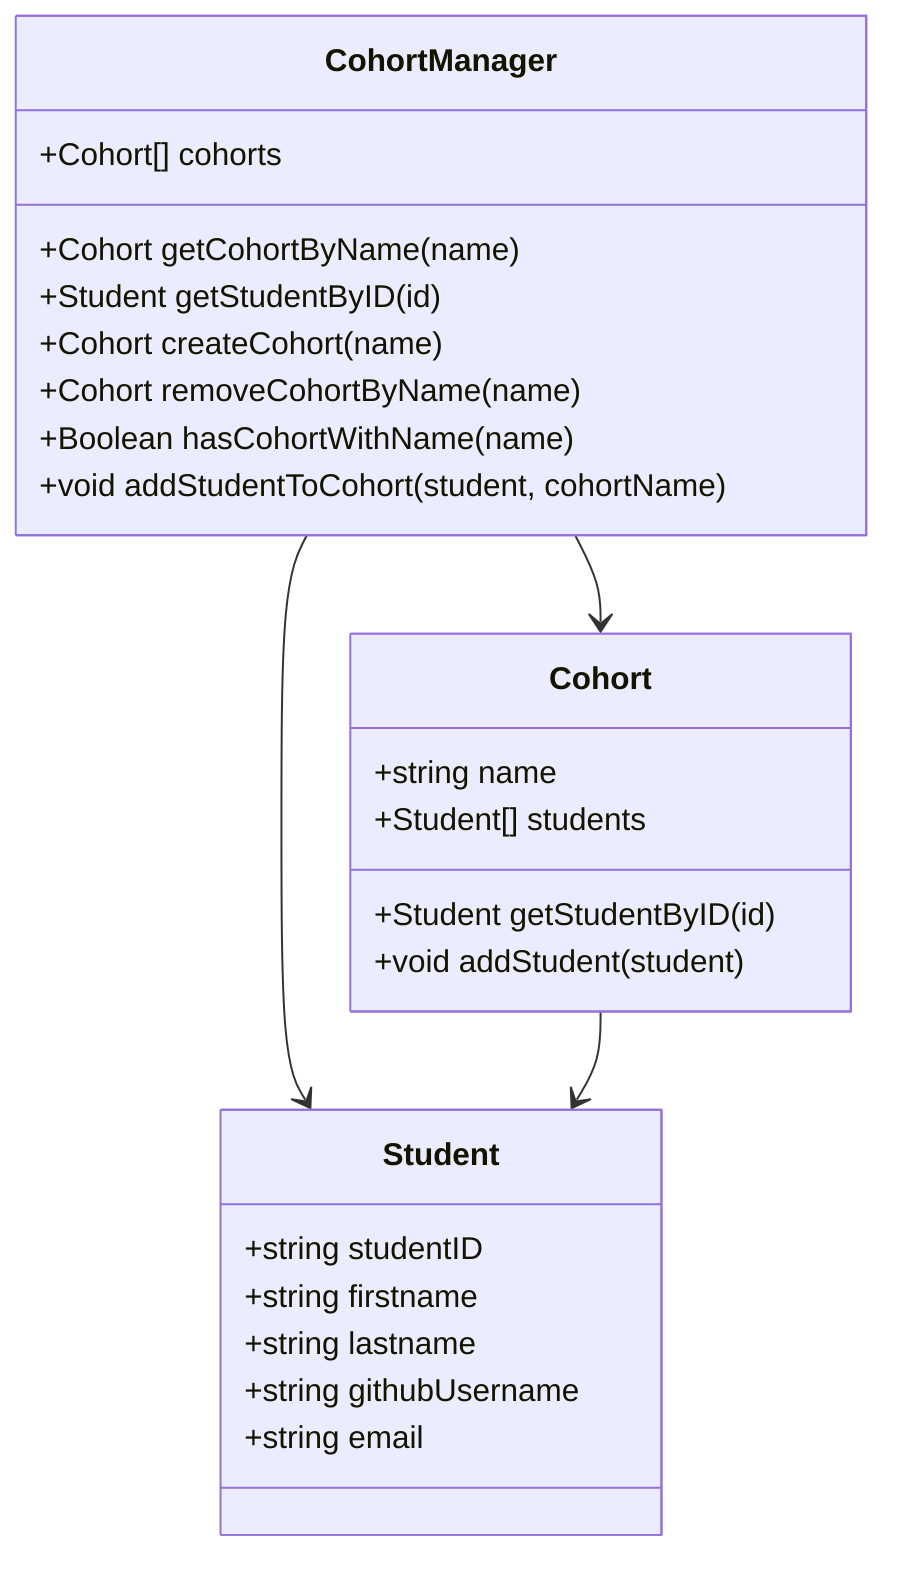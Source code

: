classDiagram
    CohortManager --> Cohort
    CohortManager --> Student
    Cohort --> Student
    class Student
    Student : +string studentID
    Student : +string firstname
    Student : +string lastname
    Student : +string githubUsername
    Student : +string email
    class Cohort
    Cohort : +string name
    Cohort : +Student[] students
    Cohort : +Student getStudentByID(id)
    Cohort : +void addStudent(student)
    class CohortManager
    CohortManager : +Cohort[] cohorts
    CohortManager : +Cohort getCohortByName(name)
    CohortManager : +Student getStudentByID(id)
    CohortManager : +Cohort createCohort(name)
    CohortManager : +Cohort removeCohortByName(name)
    CohortManager : +Boolean hasCohortWithName(name)
    CohortManager : +void addStudentToCohort(student, cohortName)